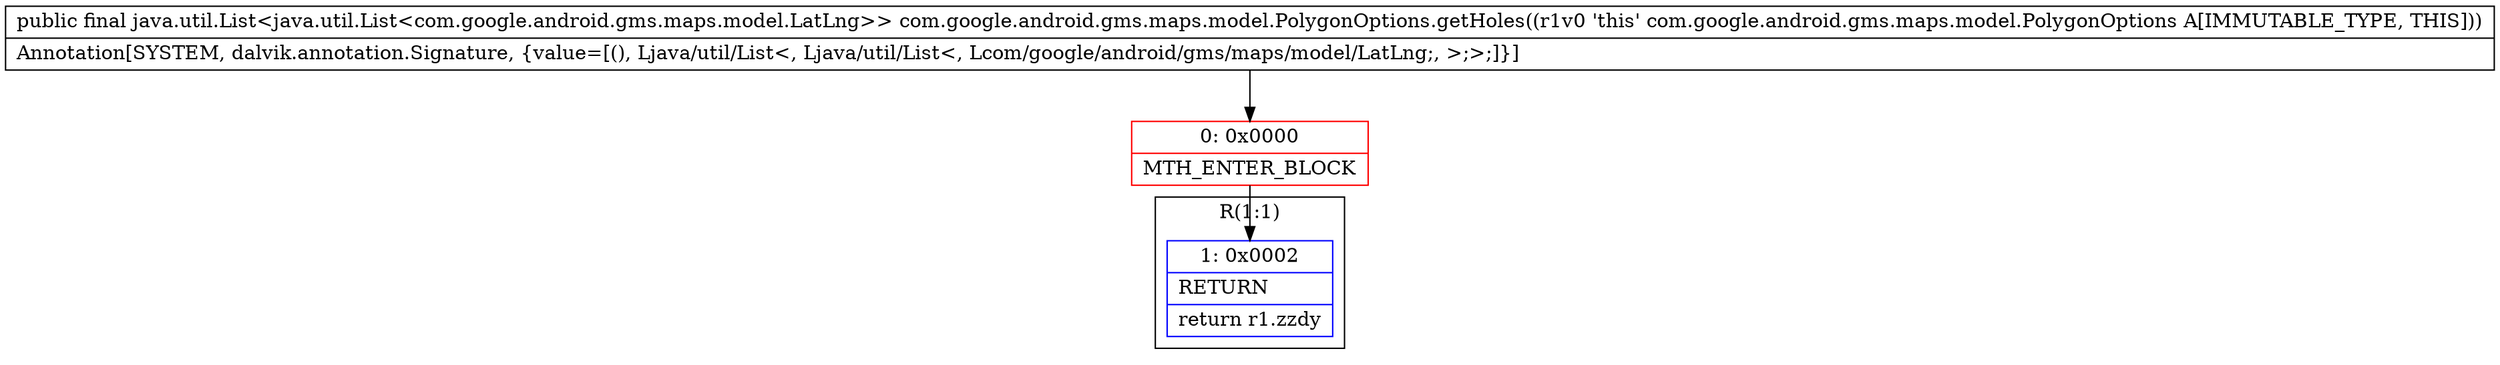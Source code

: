 digraph "CFG forcom.google.android.gms.maps.model.PolygonOptions.getHoles()Ljava\/util\/List;" {
subgraph cluster_Region_1211055929 {
label = "R(1:1)";
node [shape=record,color=blue];
Node_1 [shape=record,label="{1\:\ 0x0002|RETURN\l|return r1.zzdy\l}"];
}
Node_0 [shape=record,color=red,label="{0\:\ 0x0000|MTH_ENTER_BLOCK\l}"];
MethodNode[shape=record,label="{public final java.util.List\<java.util.List\<com.google.android.gms.maps.model.LatLng\>\> com.google.android.gms.maps.model.PolygonOptions.getHoles((r1v0 'this' com.google.android.gms.maps.model.PolygonOptions A[IMMUTABLE_TYPE, THIS]))  | Annotation[SYSTEM, dalvik.annotation.Signature, \{value=[(), Ljava\/util\/List\<, Ljava\/util\/List\<, Lcom\/google\/android\/gms\/maps\/model\/LatLng;, \>;\>;]\}]\l}"];
MethodNode -> Node_0;
Node_0 -> Node_1;
}


